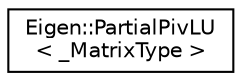 digraph "Graphical Class Hierarchy"
{
  edge [fontname="Helvetica",fontsize="10",labelfontname="Helvetica",labelfontsize="10"];
  node [fontname="Helvetica",fontsize="10",shape=record];
  rankdir="LR";
  Node1 [label="Eigen::PartialPivLU\l\< _MatrixType \>",height=0.2,width=0.4,color="black", fillcolor="white", style="filled",URL="$class_eigen_1_1_partial_piv_l_u.html",tooltip="LU decomposition of a matrix with partial pivoting, and related features. "];
}
